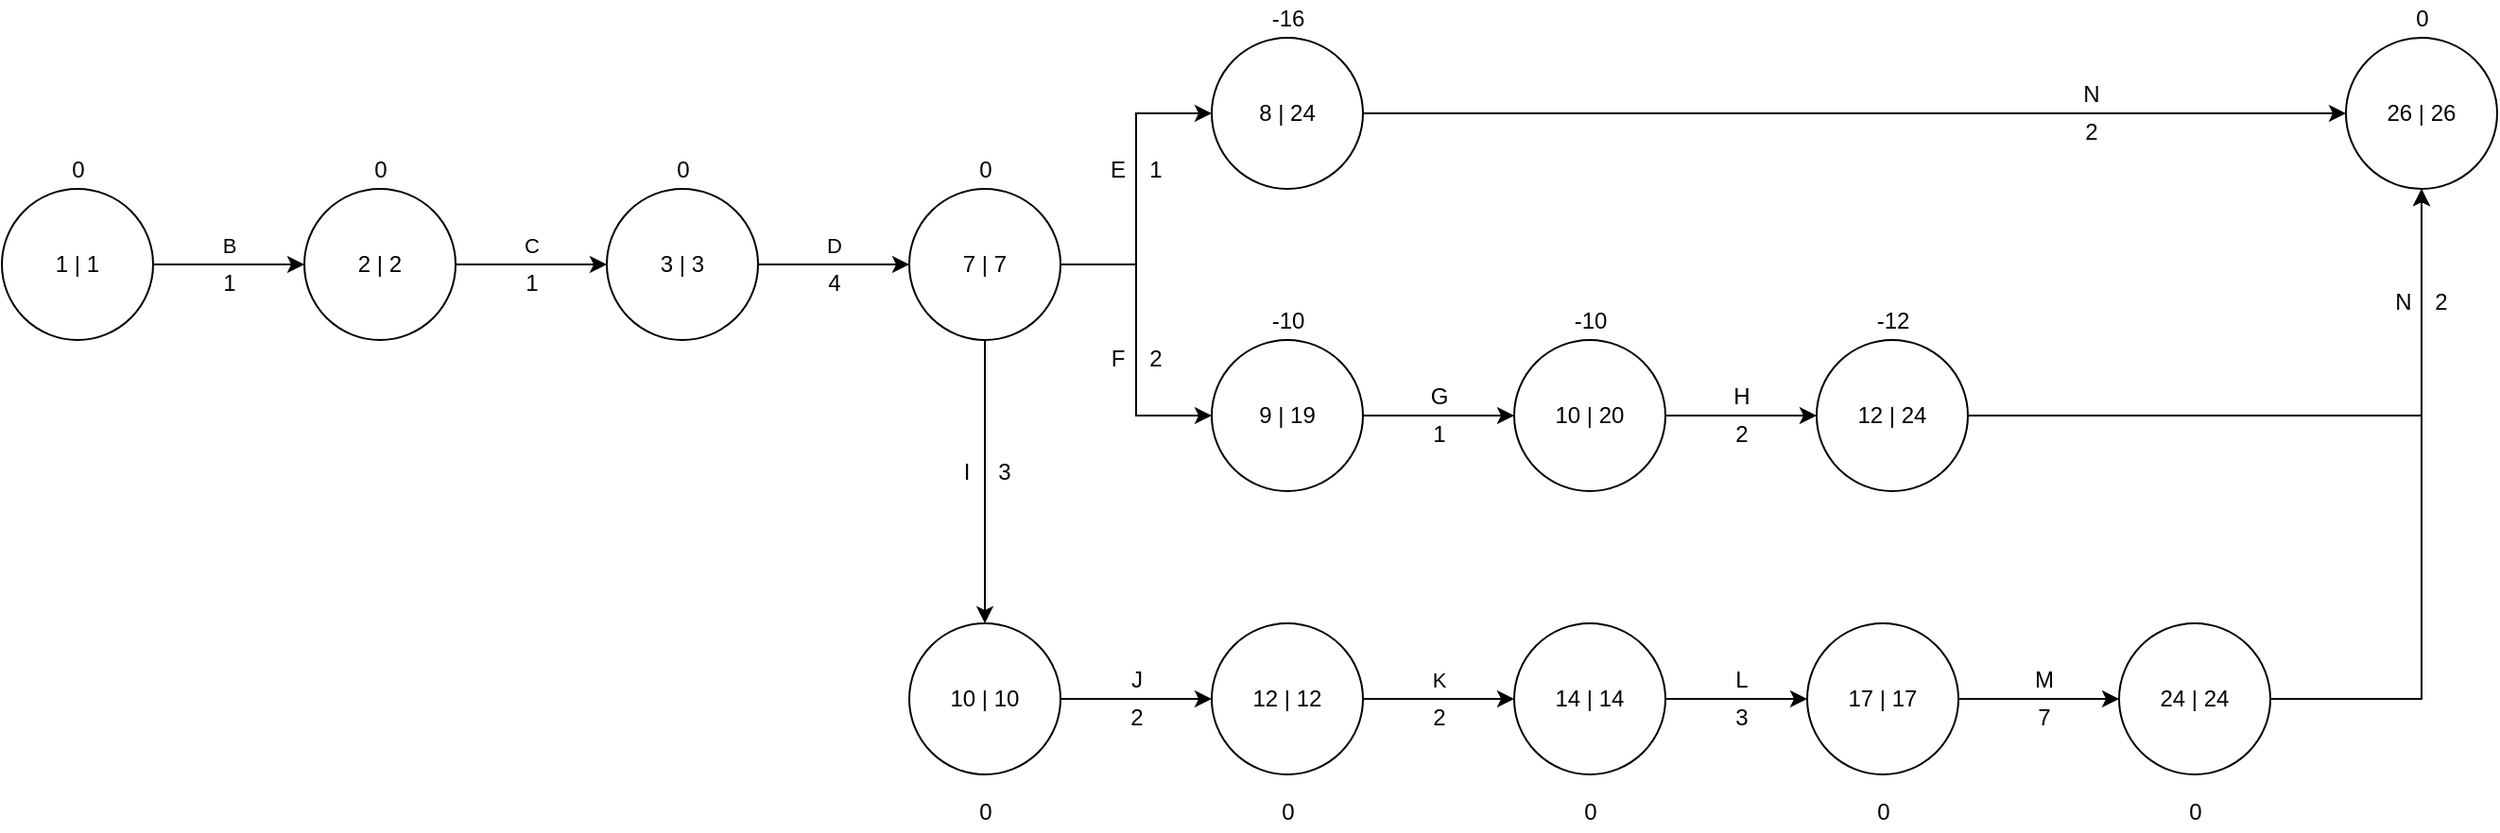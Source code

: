 <mxfile version="14.4.6" type="device"><diagram id="qmO982JJzZ5ntl2Qxy6W" name="Page-1"><mxGraphModel dx="694" dy="687" grid="1" gridSize="10" guides="1" tooltips="1" connect="1" arrows="1" fold="1" page="1" pageScale="1" pageWidth="850" pageHeight="1100" math="0" shadow="0"><root><mxCell id="0"/><mxCell id="1" parent="0"/><mxCell id="wVi1R-zgS_odQOubDebj-6" value="B" style="edgeStyle=orthogonalEdgeStyle;rounded=0;orthogonalLoop=1;jettySize=auto;html=1;" parent="1" source="wVi1R-zgS_odQOubDebj-2" target="wVi1R-zgS_odQOubDebj-3" edge="1"><mxGeometry y="10" relative="1" as="geometry"><mxPoint as="offset"/></mxGeometry></mxCell><mxCell id="wVi1R-zgS_odQOubDebj-2" value="1 | 1" style="ellipse;whiteSpace=wrap;html=1;aspect=fixed;" parent="1" vertex="1"><mxGeometry x="280" y="130" width="80" height="80" as="geometry"/></mxCell><mxCell id="9U1zUoZQwJcrvxRH5qce-5" value="C" style="edgeStyle=orthogonalEdgeStyle;rounded=0;orthogonalLoop=1;jettySize=auto;html=1;" parent="1" source="wVi1R-zgS_odQOubDebj-3" target="9U1zUoZQwJcrvxRH5qce-2" edge="1"><mxGeometry y="10" relative="1" as="geometry"><mxPoint as="offset"/></mxGeometry></mxCell><mxCell id="wVi1R-zgS_odQOubDebj-3" value="2 | 2" style="ellipse;whiteSpace=wrap;html=1;aspect=fixed;" parent="1" vertex="1"><mxGeometry x="440" y="130" width="80" height="80" as="geometry"/></mxCell><mxCell id="9U1zUoZQwJcrvxRH5qce-1" value="1" style="text;html=1;align=center;verticalAlign=middle;resizable=0;points=[];autosize=1;" parent="1" vertex="1"><mxGeometry x="390" y="170" width="20" height="20" as="geometry"/></mxCell><mxCell id="9U1zUoZQwJcrvxRH5qce-7" value="D" style="edgeStyle=orthogonalEdgeStyle;rounded=0;orthogonalLoop=1;jettySize=auto;html=1;" parent="1" source="9U1zUoZQwJcrvxRH5qce-2" target="9U1zUoZQwJcrvxRH5qce-4" edge="1"><mxGeometry y="10" relative="1" as="geometry"><mxPoint as="offset"/></mxGeometry></mxCell><mxCell id="9U1zUoZQwJcrvxRH5qce-2" value="3 | 3" style="ellipse;whiteSpace=wrap;html=1;aspect=fixed;" parent="1" vertex="1"><mxGeometry x="600" y="130" width="80" height="80" as="geometry"/></mxCell><mxCell id="en2426X4_3Ed6gTwt6-z-5" style="edgeStyle=orthogonalEdgeStyle;rounded=0;orthogonalLoop=1;jettySize=auto;html=1;" edge="1" parent="1" source="9U1zUoZQwJcrvxRH5qce-3" target="en2426X4_3Ed6gTwt6-z-2"><mxGeometry relative="1" as="geometry"/></mxCell><mxCell id="9U1zUoZQwJcrvxRH5qce-3" value="8 | 24" style="ellipse;whiteSpace=wrap;html=1;aspect=fixed;" parent="1" vertex="1"><mxGeometry x="920" y="50" width="80" height="80" as="geometry"/></mxCell><mxCell id="9U1zUoZQwJcrvxRH5qce-10" style="edgeStyle=orthogonalEdgeStyle;rounded=0;orthogonalLoop=1;jettySize=auto;html=1;" parent="1" source="9U1zUoZQwJcrvxRH5qce-4" target="9U1zUoZQwJcrvxRH5qce-3" edge="1"><mxGeometry relative="1" as="geometry"/></mxCell><mxCell id="9U1zUoZQwJcrvxRH5qce-11" style="edgeStyle=orthogonalEdgeStyle;rounded=0;orthogonalLoop=1;jettySize=auto;html=1;" parent="1" source="9U1zUoZQwJcrvxRH5qce-4" target="9U1zUoZQwJcrvxRH5qce-9" edge="1"><mxGeometry relative="1" as="geometry"/></mxCell><mxCell id="9U1zUoZQwJcrvxRH5qce-29" style="edgeStyle=orthogonalEdgeStyle;rounded=0;orthogonalLoop=1;jettySize=auto;html=1;" parent="1" source="9U1zUoZQwJcrvxRH5qce-4" target="9U1zUoZQwJcrvxRH5qce-28" edge="1"><mxGeometry relative="1" as="geometry"/></mxCell><mxCell id="9U1zUoZQwJcrvxRH5qce-4" value="7 | 7" style="ellipse;whiteSpace=wrap;html=1;aspect=fixed;" parent="1" vertex="1"><mxGeometry x="760" y="130" width="80" height="80" as="geometry"/></mxCell><mxCell id="9U1zUoZQwJcrvxRH5qce-6" value="1" style="text;html=1;align=center;verticalAlign=middle;resizable=0;points=[];autosize=1;" parent="1" vertex="1"><mxGeometry x="550" y="170" width="20" height="20" as="geometry"/></mxCell><mxCell id="9U1zUoZQwJcrvxRH5qce-8" value="4" style="text;html=1;align=center;verticalAlign=middle;resizable=0;points=[];autosize=1;" parent="1" vertex="1"><mxGeometry x="710" y="170" width="20" height="20" as="geometry"/></mxCell><mxCell id="9U1zUoZQwJcrvxRH5qce-18" style="edgeStyle=orthogonalEdgeStyle;rounded=0;orthogonalLoop=1;jettySize=auto;html=1;" parent="1" source="9U1zUoZQwJcrvxRH5qce-9" target="9U1zUoZQwJcrvxRH5qce-17" edge="1"><mxGeometry relative="1" as="geometry"/></mxCell><mxCell id="9U1zUoZQwJcrvxRH5qce-9" value="9 | 19" style="ellipse;whiteSpace=wrap;html=1;aspect=fixed;" parent="1" vertex="1"><mxGeometry x="920" y="210" width="80" height="80" as="geometry"/></mxCell><mxCell id="9U1zUoZQwJcrvxRH5qce-12" value="E" style="text;html=1;align=center;verticalAlign=middle;resizable=0;points=[];autosize=1;" parent="1" vertex="1"><mxGeometry x="860" y="110" width="20" height="20" as="geometry"/></mxCell><mxCell id="9U1zUoZQwJcrvxRH5qce-14" value="1" style="text;html=1;align=center;verticalAlign=middle;resizable=0;points=[];autosize=1;" parent="1" vertex="1"><mxGeometry x="880" y="110" width="20" height="20" as="geometry"/></mxCell><mxCell id="9U1zUoZQwJcrvxRH5qce-15" value="F" style="text;html=1;align=center;verticalAlign=middle;resizable=0;points=[];autosize=1;" parent="1" vertex="1"><mxGeometry x="860" y="210" width="20" height="20" as="geometry"/></mxCell><mxCell id="9U1zUoZQwJcrvxRH5qce-16" value="2" style="text;html=1;align=center;verticalAlign=middle;resizable=0;points=[];autosize=1;" parent="1" vertex="1"><mxGeometry x="880" y="210" width="20" height="20" as="geometry"/></mxCell><mxCell id="9U1zUoZQwJcrvxRH5qce-22" style="edgeStyle=orthogonalEdgeStyle;rounded=0;orthogonalLoop=1;jettySize=auto;html=1;" parent="1" source="9U1zUoZQwJcrvxRH5qce-17" target="9U1zUoZQwJcrvxRH5qce-21" edge="1"><mxGeometry relative="1" as="geometry"/></mxCell><mxCell id="9U1zUoZQwJcrvxRH5qce-17" value="10 | 20" style="ellipse;whiteSpace=wrap;html=1;aspect=fixed;" parent="1" vertex="1"><mxGeometry x="1080" y="210" width="80" height="80" as="geometry"/></mxCell><mxCell id="9U1zUoZQwJcrvxRH5qce-19" value="G" style="text;html=1;align=center;verticalAlign=middle;resizable=0;points=[];autosize=1;" parent="1" vertex="1"><mxGeometry x="1030" y="230" width="20" height="20" as="geometry"/></mxCell><mxCell id="9U1zUoZQwJcrvxRH5qce-20" value="1" style="text;html=1;align=center;verticalAlign=middle;resizable=0;points=[];autosize=1;" parent="1" vertex="1"><mxGeometry x="1030" y="250" width="20" height="20" as="geometry"/></mxCell><mxCell id="en2426X4_3Ed6gTwt6-z-6" style="edgeStyle=orthogonalEdgeStyle;rounded=0;orthogonalLoop=1;jettySize=auto;html=1;" edge="1" parent="1" source="9U1zUoZQwJcrvxRH5qce-21" target="en2426X4_3Ed6gTwt6-z-2"><mxGeometry relative="1" as="geometry"/></mxCell><mxCell id="9U1zUoZQwJcrvxRH5qce-21" value="12 | 24" style="ellipse;whiteSpace=wrap;html=1;aspect=fixed;" parent="1" vertex="1"><mxGeometry x="1240" y="210" width="80" height="80" as="geometry"/></mxCell><mxCell id="9U1zUoZQwJcrvxRH5qce-23" value="H" style="text;html=1;align=center;verticalAlign=middle;resizable=0;points=[];autosize=1;" parent="1" vertex="1"><mxGeometry x="1190" y="230" width="20" height="20" as="geometry"/></mxCell><mxCell id="9U1zUoZQwJcrvxRH5qce-24" value="2" style="text;html=1;align=center;verticalAlign=middle;resizable=0;points=[];autosize=1;" parent="1" vertex="1"><mxGeometry x="1190" y="250" width="20" height="20" as="geometry"/></mxCell><mxCell id="9U1zUoZQwJcrvxRH5qce-33" style="edgeStyle=orthogonalEdgeStyle;rounded=0;orthogonalLoop=1;jettySize=auto;html=1;" parent="1" source="9U1zUoZQwJcrvxRH5qce-28" target="9U1zUoZQwJcrvxRH5qce-32" edge="1"><mxGeometry relative="1" as="geometry"/></mxCell><mxCell id="9U1zUoZQwJcrvxRH5qce-28" value="10 | 10" style="ellipse;whiteSpace=wrap;html=1;aspect=fixed;" parent="1" vertex="1"><mxGeometry x="760" y="360" width="80" height="80" as="geometry"/></mxCell><mxCell id="9U1zUoZQwJcrvxRH5qce-30" value="I" style="text;html=1;align=center;verticalAlign=middle;resizable=0;points=[];autosize=1;" parent="1" vertex="1"><mxGeometry x="780" y="270" width="20" height="20" as="geometry"/></mxCell><mxCell id="9U1zUoZQwJcrvxRH5qce-31" value="3" style="text;html=1;align=center;verticalAlign=middle;resizable=0;points=[];autosize=1;" parent="1" vertex="1"><mxGeometry x="800" y="270" width="20" height="20" as="geometry"/></mxCell><mxCell id="9U1zUoZQwJcrvxRH5qce-37" value="K" style="edgeStyle=orthogonalEdgeStyle;rounded=0;orthogonalLoop=1;jettySize=auto;html=1;" parent="1" source="9U1zUoZQwJcrvxRH5qce-32" target="9U1zUoZQwJcrvxRH5qce-36" edge="1"><mxGeometry y="10" relative="1" as="geometry"><mxPoint as="offset"/></mxGeometry></mxCell><mxCell id="9U1zUoZQwJcrvxRH5qce-32" value="12 | 12" style="ellipse;whiteSpace=wrap;html=1;aspect=fixed;" parent="1" vertex="1"><mxGeometry x="920" y="360" width="80" height="80" as="geometry"/></mxCell><mxCell id="9U1zUoZQwJcrvxRH5qce-34" value="J" style="text;html=1;align=center;verticalAlign=middle;resizable=0;points=[];autosize=1;" parent="1" vertex="1"><mxGeometry x="870" y="380" width="20" height="20" as="geometry"/></mxCell><mxCell id="9U1zUoZQwJcrvxRH5qce-35" value="2" style="text;html=1;align=center;verticalAlign=middle;resizable=0;points=[];autosize=1;" parent="1" vertex="1"><mxGeometry x="870" y="400" width="20" height="20" as="geometry"/></mxCell><mxCell id="9U1zUoZQwJcrvxRH5qce-41" style="edgeStyle=orthogonalEdgeStyle;rounded=0;orthogonalLoop=1;jettySize=auto;html=1;" parent="1" source="9U1zUoZQwJcrvxRH5qce-36" target="9U1zUoZQwJcrvxRH5qce-40" edge="1"><mxGeometry relative="1" as="geometry"/></mxCell><mxCell id="9U1zUoZQwJcrvxRH5qce-36" value="14 | 14" style="ellipse;whiteSpace=wrap;html=1;aspect=fixed;" parent="1" vertex="1"><mxGeometry x="1080" y="360" width="80" height="80" as="geometry"/></mxCell><mxCell id="9U1zUoZQwJcrvxRH5qce-38" value="2" style="text;html=1;align=center;verticalAlign=middle;resizable=0;points=[];autosize=1;" parent="1" vertex="1"><mxGeometry x="1030" y="400" width="20" height="20" as="geometry"/></mxCell><mxCell id="9U1zUoZQwJcrvxRH5qce-45" style="edgeStyle=orthogonalEdgeStyle;rounded=0;orthogonalLoop=1;jettySize=auto;html=1;" parent="1" source="9U1zUoZQwJcrvxRH5qce-40" target="9U1zUoZQwJcrvxRH5qce-44" edge="1"><mxGeometry relative="1" as="geometry"/></mxCell><mxCell id="9U1zUoZQwJcrvxRH5qce-40" value="17 | 17" style="ellipse;whiteSpace=wrap;html=1;aspect=fixed;" parent="1" vertex="1"><mxGeometry x="1235" y="360" width="80" height="80" as="geometry"/></mxCell><mxCell id="9U1zUoZQwJcrvxRH5qce-42" value="L" style="text;html=1;align=center;verticalAlign=middle;resizable=0;points=[];autosize=1;" parent="1" vertex="1"><mxGeometry x="1190" y="380" width="20" height="20" as="geometry"/></mxCell><mxCell id="9U1zUoZQwJcrvxRH5qce-43" value="3" style="text;html=1;align=center;verticalAlign=middle;resizable=0;points=[];autosize=1;" parent="1" vertex="1"><mxGeometry x="1190" y="400" width="20" height="20" as="geometry"/></mxCell><mxCell id="en2426X4_3Ed6gTwt6-z-7" style="edgeStyle=orthogonalEdgeStyle;rounded=0;orthogonalLoop=1;jettySize=auto;html=1;" edge="1" parent="1" source="9U1zUoZQwJcrvxRH5qce-44" target="en2426X4_3Ed6gTwt6-z-2"><mxGeometry relative="1" as="geometry"/></mxCell><mxCell id="9U1zUoZQwJcrvxRH5qce-44" value="24 | 24" style="ellipse;whiteSpace=wrap;html=1;aspect=fixed;" parent="1" vertex="1"><mxGeometry x="1400" y="360" width="80" height="80" as="geometry"/></mxCell><mxCell id="9U1zUoZQwJcrvxRH5qce-46" value="M" style="text;html=1;align=center;verticalAlign=middle;resizable=0;points=[];autosize=1;" parent="1" vertex="1"><mxGeometry x="1345" y="380" width="30" height="20" as="geometry"/></mxCell><mxCell id="9U1zUoZQwJcrvxRH5qce-47" value="7" style="text;html=1;align=center;verticalAlign=middle;resizable=0;points=[];autosize=1;" parent="1" vertex="1"><mxGeometry x="1350" y="400" width="20" height="20" as="geometry"/></mxCell><mxCell id="en2426X4_3Ed6gTwt6-z-2" value="26 | 26" style="ellipse;whiteSpace=wrap;html=1;aspect=fixed;" vertex="1" parent="1"><mxGeometry x="1520" y="50" width="80" height="80" as="geometry"/></mxCell><mxCell id="en2426X4_3Ed6gTwt6-z-10" value="N" style="text;html=1;align=center;verticalAlign=middle;resizable=0;points=[];autosize=1;" vertex="1" parent="1"><mxGeometry x="1375" y="70" width="20" height="20" as="geometry"/></mxCell><mxCell id="en2426X4_3Ed6gTwt6-z-11" value="2" style="text;html=1;align=center;verticalAlign=middle;resizable=0;points=[];autosize=1;" vertex="1" parent="1"><mxGeometry x="1375" y="90" width="20" height="20" as="geometry"/></mxCell><mxCell id="en2426X4_3Ed6gTwt6-z-12" value="N" style="text;html=1;align=center;verticalAlign=middle;resizable=0;points=[];autosize=1;" vertex="1" parent="1"><mxGeometry x="1540" y="180" width="20" height="20" as="geometry"/></mxCell><mxCell id="en2426X4_3Ed6gTwt6-z-13" value="2" style="text;html=1;align=center;verticalAlign=middle;resizable=0;points=[];autosize=1;" vertex="1" parent="1"><mxGeometry x="1560" y="180" width="20" height="20" as="geometry"/></mxCell><mxCell id="en2426X4_3Ed6gTwt6-z-15" value="0" style="text;html=1;align=center;verticalAlign=middle;resizable=0;points=[];autosize=1;" vertex="1" parent="1"><mxGeometry x="310" y="110" width="20" height="20" as="geometry"/></mxCell><mxCell id="en2426X4_3Ed6gTwt6-z-16" value="0" style="text;html=1;align=center;verticalAlign=middle;resizable=0;points=[];autosize=1;" vertex="1" parent="1"><mxGeometry x="470" y="110" width="20" height="20" as="geometry"/></mxCell><mxCell id="en2426X4_3Ed6gTwt6-z-17" value="0" style="text;html=1;align=center;verticalAlign=middle;resizable=0;points=[];autosize=1;" vertex="1" parent="1"><mxGeometry x="1430" y="450" width="20" height="20" as="geometry"/></mxCell><mxCell id="en2426X4_3Ed6gTwt6-z-18" value="0" style="text;html=1;align=center;verticalAlign=middle;resizable=0;points=[];autosize=1;" vertex="1" parent="1"><mxGeometry x="1265" y="450" width="20" height="20" as="geometry"/></mxCell><mxCell id="en2426X4_3Ed6gTwt6-z-19" value="0" style="text;html=1;align=center;verticalAlign=middle;resizable=0;points=[];autosize=1;" vertex="1" parent="1"><mxGeometry x="790" y="450" width="20" height="20" as="geometry"/></mxCell><mxCell id="en2426X4_3Ed6gTwt6-z-20" value="0" style="text;html=1;align=center;verticalAlign=middle;resizable=0;points=[];autosize=1;" vertex="1" parent="1"><mxGeometry x="950" y="450" width="20" height="20" as="geometry"/></mxCell><mxCell id="en2426X4_3Ed6gTwt6-z-21" value="0" style="text;html=1;align=center;verticalAlign=middle;resizable=0;points=[];autosize=1;" vertex="1" parent="1"><mxGeometry x="1110" y="450" width="20" height="20" as="geometry"/></mxCell><mxCell id="en2426X4_3Ed6gTwt6-z-22" value="0" style="text;html=1;align=center;verticalAlign=middle;resizable=0;points=[];autosize=1;" vertex="1" parent="1"><mxGeometry x="790" y="110" width="20" height="20" as="geometry"/></mxCell><mxCell id="en2426X4_3Ed6gTwt6-z-23" value="-12" style="text;html=1;align=center;verticalAlign=middle;resizable=0;points=[];autosize=1;" vertex="1" parent="1"><mxGeometry x="1265" y="190" width="30" height="20" as="geometry"/></mxCell><mxCell id="en2426X4_3Ed6gTwt6-z-24" value="-10" style="text;html=1;align=center;verticalAlign=middle;resizable=0;points=[];autosize=1;" vertex="1" parent="1"><mxGeometry x="1105" y="190" width="30" height="20" as="geometry"/></mxCell><mxCell id="en2426X4_3Ed6gTwt6-z-25" value="-10" style="text;html=1;align=center;verticalAlign=middle;resizable=0;points=[];autosize=1;" vertex="1" parent="1"><mxGeometry x="945" y="190" width="30" height="20" as="geometry"/></mxCell><mxCell id="en2426X4_3Ed6gTwt6-z-26" value="0" style="text;html=1;align=center;verticalAlign=middle;resizable=0;points=[];autosize=1;" vertex="1" parent="1"><mxGeometry x="1550" y="30" width="20" height="20" as="geometry"/></mxCell><mxCell id="en2426X4_3Ed6gTwt6-z-27" value="-16" style="text;html=1;align=center;verticalAlign=middle;resizable=0;points=[];autosize=1;" vertex="1" parent="1"><mxGeometry x="945" y="30" width="30" height="20" as="geometry"/></mxCell><mxCell id="en2426X4_3Ed6gTwt6-z-28" value="0" style="text;html=1;align=center;verticalAlign=middle;resizable=0;points=[];autosize=1;" vertex="1" parent="1"><mxGeometry x="630" y="110" width="20" height="20" as="geometry"/></mxCell></root></mxGraphModel></diagram></mxfile>